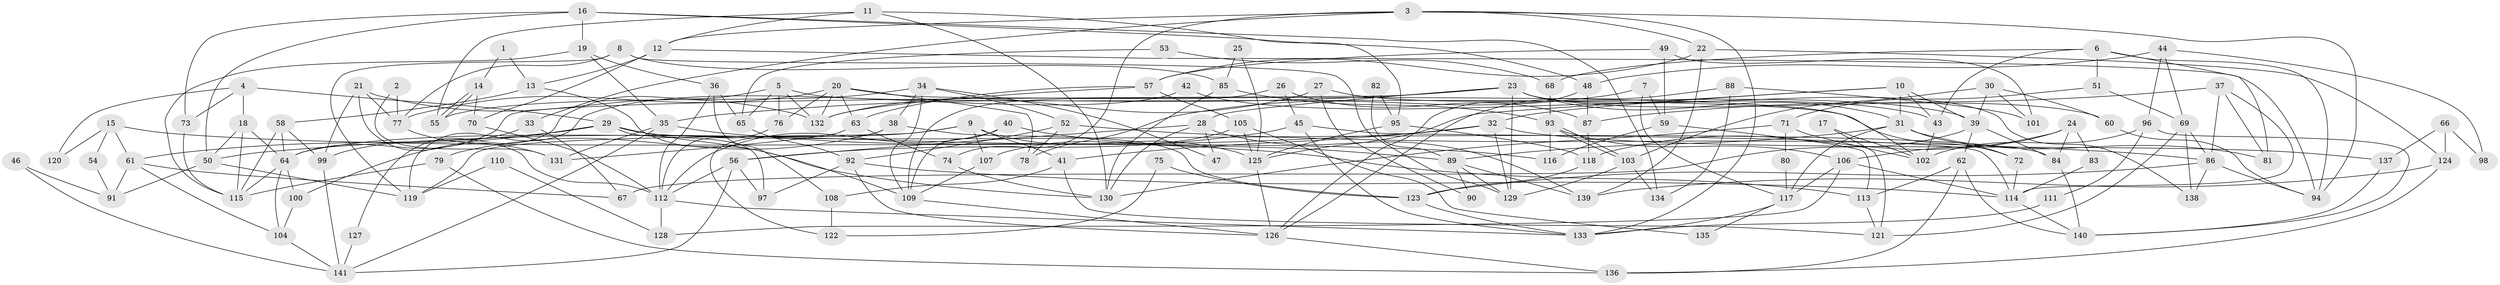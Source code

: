 // coarse degree distribution, {2: 0.16326530612244897, 5: 0.14285714285714285, 10: 0.030612244897959183, 4: 0.21428571428571427, 3: 0.25510204081632654, 7: 0.04081632653061224, 6: 0.08163265306122448, 8: 0.030612244897959183, 9: 0.01020408163265306, 12: 0.01020408163265306, 11: 0.02040816326530612}
// Generated by graph-tools (version 1.1) at 2025/52/03/04/25 21:52:36]
// undirected, 141 vertices, 282 edges
graph export_dot {
graph [start="1"]
  node [color=gray90,style=filled];
  1;
  2;
  3;
  4;
  5;
  6;
  7;
  8;
  9;
  10;
  11;
  12;
  13;
  14;
  15;
  16;
  17;
  18;
  19;
  20;
  21;
  22;
  23;
  24;
  25;
  26;
  27;
  28;
  29;
  30;
  31;
  32;
  33;
  34;
  35;
  36;
  37;
  38;
  39;
  40;
  41;
  42;
  43;
  44;
  45;
  46;
  47;
  48;
  49;
  50;
  51;
  52;
  53;
  54;
  55;
  56;
  57;
  58;
  59;
  60;
  61;
  62;
  63;
  64;
  65;
  66;
  67;
  68;
  69;
  70;
  71;
  72;
  73;
  74;
  75;
  76;
  77;
  78;
  79;
  80;
  81;
  82;
  83;
  84;
  85;
  86;
  87;
  88;
  89;
  90;
  91;
  92;
  93;
  94;
  95;
  96;
  97;
  98;
  99;
  100;
  101;
  102;
  103;
  104;
  105;
  106;
  107;
  108;
  109;
  110;
  111;
  112;
  113;
  114;
  115;
  116;
  117;
  118;
  119;
  120;
  121;
  122;
  123;
  124;
  125;
  126;
  127;
  128;
  129;
  130;
  131;
  132;
  133;
  134;
  135;
  136;
  137;
  138;
  139;
  140;
  141;
  1 -- 14;
  1 -- 13;
  2 -- 131;
  2 -- 77;
  3 -- 22;
  3 -- 94;
  3 -- 12;
  3 -- 33;
  3 -- 74;
  3 -- 133;
  4 -- 29;
  4 -- 18;
  4 -- 73;
  4 -- 120;
  5 -- 65;
  5 -- 76;
  5 -- 72;
  5 -- 127;
  5 -- 132;
  6 -- 51;
  6 -- 81;
  6 -- 43;
  6 -- 68;
  6 -- 94;
  7 -- 78;
  7 -- 117;
  7 -- 59;
  8 -- 119;
  8 -- 129;
  8 -- 77;
  8 -- 85;
  9 -- 107;
  9 -- 125;
  9 -- 41;
  9 -- 64;
  9 -- 119;
  10 -- 125;
  10 -- 31;
  10 -- 32;
  10 -- 39;
  10 -- 43;
  11 -- 12;
  11 -- 55;
  11 -- 95;
  11 -- 130;
  12 -- 94;
  12 -- 13;
  12 -- 70;
  13 -- 109;
  13 -- 58;
  14 -- 55;
  14 -- 55;
  14 -- 70;
  15 -- 116;
  15 -- 61;
  15 -- 54;
  15 -- 120;
  16 -- 19;
  16 -- 73;
  16 -- 48;
  16 -- 50;
  16 -- 134;
  17 -- 102;
  17 -- 121;
  18 -- 115;
  18 -- 64;
  18 -- 50;
  19 -- 35;
  19 -- 115;
  19 -- 36;
  20 -- 77;
  20 -- 132;
  20 -- 63;
  20 -- 76;
  20 -- 78;
  20 -- 102;
  21 -- 99;
  21 -- 77;
  21 -- 112;
  21 -- 132;
  22 -- 57;
  22 -- 139;
  22 -- 124;
  23 -- 31;
  23 -- 64;
  23 -- 28;
  23 -- 35;
  23 -- 60;
  23 -- 129;
  23 -- 138;
  24 -- 106;
  24 -- 84;
  24 -- 83;
  24 -- 118;
  25 -- 125;
  25 -- 85;
  26 -- 87;
  26 -- 109;
  26 -- 45;
  27 -- 132;
  27 -- 39;
  27 -- 90;
  28 -- 130;
  28 -- 47;
  28 -- 56;
  28 -- 139;
  29 -- 100;
  29 -- 84;
  29 -- 61;
  29 -- 97;
  29 -- 130;
  30 -- 60;
  30 -- 103;
  30 -- 39;
  30 -- 101;
  31 -- 72;
  31 -- 89;
  31 -- 81;
  31 -- 117;
  32 -- 50;
  32 -- 41;
  32 -- 129;
  32 -- 137;
  33 -- 67;
  33 -- 99;
  34 -- 109;
  34 -- 52;
  34 -- 38;
  34 -- 47;
  34 -- 55;
  35 -- 141;
  35 -- 113;
  35 -- 131;
  36 -- 112;
  36 -- 65;
  36 -- 108;
  37 -- 114;
  37 -- 86;
  37 -- 81;
  37 -- 87;
  38 -- 123;
  38 -- 79;
  38 -- 122;
  39 -- 62;
  39 -- 67;
  39 -- 84;
  40 -- 89;
  40 -- 112;
  40 -- 109;
  41 -- 108;
  41 -- 121;
  42 -- 43;
  42 -- 119;
  43 -- 102;
  44 -- 96;
  44 -- 69;
  44 -- 48;
  44 -- 98;
  45 -- 133;
  45 -- 56;
  45 -- 114;
  46 -- 141;
  46 -- 91;
  48 -- 87;
  48 -- 126;
  49 -- 101;
  49 -- 57;
  49 -- 59;
  50 -- 91;
  50 -- 119;
  51 -- 69;
  51 -- 71;
  52 -- 86;
  52 -- 92;
  52 -- 78;
  53 -- 65;
  53 -- 68;
  54 -- 91;
  56 -- 97;
  56 -- 112;
  56 -- 141;
  57 -- 63;
  57 -- 132;
  57 -- 105;
  58 -- 64;
  58 -- 99;
  58 -- 115;
  59 -- 113;
  59 -- 116;
  60 -- 94;
  61 -- 104;
  61 -- 67;
  61 -- 91;
  62 -- 113;
  62 -- 136;
  62 -- 140;
  63 -- 74;
  63 -- 131;
  64 -- 115;
  64 -- 100;
  64 -- 104;
  65 -- 92;
  66 -- 124;
  66 -- 137;
  66 -- 98;
  68 -- 93;
  69 -- 121;
  69 -- 138;
  69 -- 86;
  70 -- 112;
  71 -- 130;
  71 -- 102;
  71 -- 80;
  72 -- 114;
  73 -- 115;
  74 -- 130;
  75 -- 123;
  75 -- 122;
  76 -- 112;
  77 -- 131;
  79 -- 136;
  79 -- 115;
  80 -- 117;
  82 -- 95;
  82 -- 89;
  83 -- 114;
  84 -- 140;
  85 -- 130;
  85 -- 93;
  86 -- 123;
  86 -- 94;
  86 -- 138;
  87 -- 118;
  88 -- 126;
  88 -- 134;
  88 -- 101;
  89 -- 129;
  89 -- 139;
  89 -- 90;
  92 -- 97;
  92 -- 114;
  92 -- 126;
  93 -- 103;
  93 -- 103;
  93 -- 106;
  93 -- 116;
  95 -- 118;
  95 -- 125;
  96 -- 140;
  96 -- 102;
  96 -- 111;
  99 -- 141;
  100 -- 104;
  103 -- 129;
  103 -- 134;
  104 -- 141;
  105 -- 125;
  105 -- 107;
  105 -- 135;
  106 -- 117;
  106 -- 114;
  106 -- 128;
  107 -- 109;
  108 -- 122;
  109 -- 126;
  110 -- 128;
  110 -- 119;
  111 -- 133;
  112 -- 128;
  112 -- 133;
  113 -- 121;
  114 -- 140;
  117 -- 133;
  117 -- 135;
  118 -- 123;
  123 -- 133;
  124 -- 136;
  124 -- 139;
  125 -- 126;
  126 -- 136;
  127 -- 141;
  137 -- 140;
}
